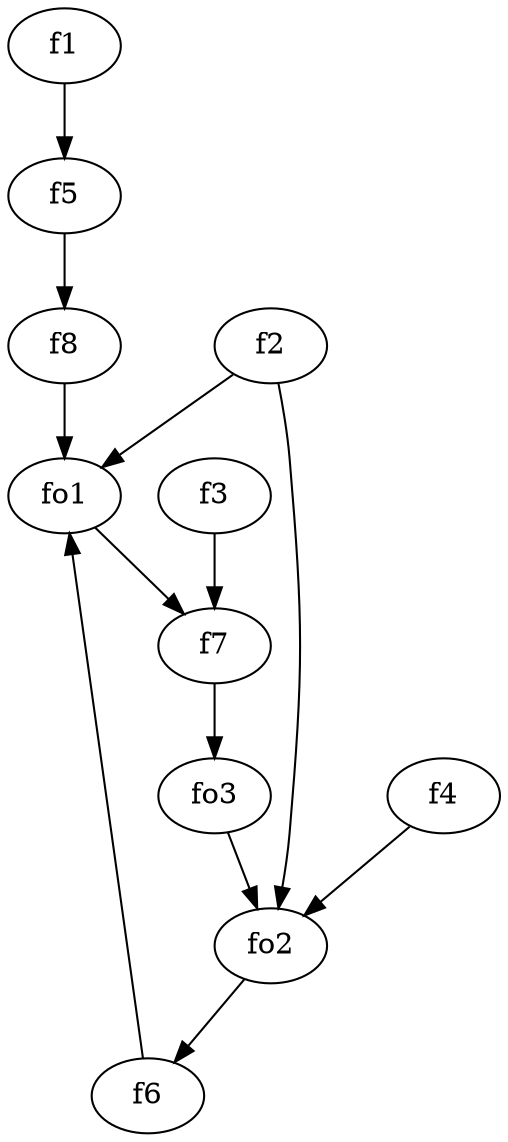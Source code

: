strict digraph  {
f1;
f2;
f3;
f4;
f5;
f6;
f7;
f8;
fo1;
fo2;
fo3;
f1 -> f5  [weight=2];
f2 -> fo1  [weight=2];
f2 -> fo2  [weight=2];
f3 -> f7  [weight=2];
f4 -> fo2  [weight=2];
f5 -> f8  [weight=2];
f6 -> fo1  [weight=2];
f7 -> fo3  [weight=2];
f8 -> fo1  [weight=2];
fo1 -> f7  [weight=2];
fo2 -> f6  [weight=2];
fo3 -> fo2  [weight=2];
}
